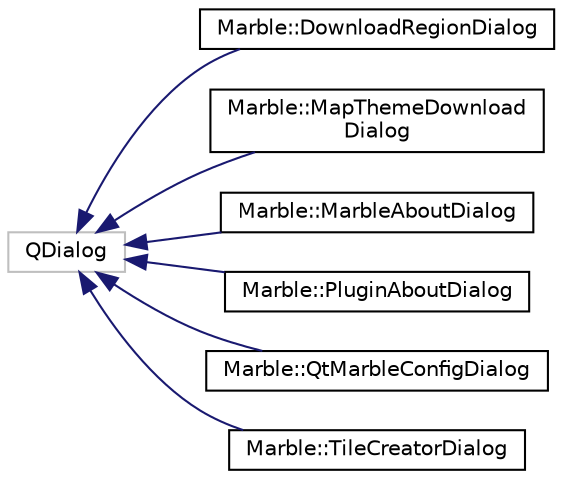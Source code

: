 digraph "Graphical Class Hierarchy"
{
  edge [fontname="Helvetica",fontsize="10",labelfontname="Helvetica",labelfontsize="10"];
  node [fontname="Helvetica",fontsize="10",shape=record];
  rankdir="LR";
  Node1 [label="QDialog",height=0.2,width=0.4,color="grey75", fillcolor="white", style="filled"];
  Node1 -> Node2 [dir="back",color="midnightblue",fontsize="10",style="solid",fontname="Helvetica"];
  Node2 [label="Marble::DownloadRegionDialog",height=0.2,width=0.4,color="black", fillcolor="white", style="filled",URL="$class_marble_1_1_download_region_dialog.html"];
  Node1 -> Node3 [dir="back",color="midnightblue",fontsize="10",style="solid",fontname="Helvetica"];
  Node3 [label="Marble::MapThemeDownload\lDialog",height=0.2,width=0.4,color="black", fillcolor="white", style="filled",URL="$class_marble_1_1_map_theme_download_dialog.html"];
  Node1 -> Node4 [dir="back",color="midnightblue",fontsize="10",style="solid",fontname="Helvetica"];
  Node4 [label="Marble::MarbleAboutDialog",height=0.2,width=0.4,color="black", fillcolor="white", style="filled",URL="$class_marble_1_1_marble_about_dialog.html"];
  Node1 -> Node5 [dir="back",color="midnightblue",fontsize="10",style="solid",fontname="Helvetica"];
  Node5 [label="Marble::PluginAboutDialog",height=0.2,width=0.4,color="black", fillcolor="white", style="filled",URL="$class_marble_1_1_plugin_about_dialog.html"];
  Node1 -> Node6 [dir="back",color="midnightblue",fontsize="10",style="solid",fontname="Helvetica"];
  Node6 [label="Marble::QtMarbleConfigDialog",height=0.2,width=0.4,color="black", fillcolor="white", style="filled",URL="$class_marble_1_1_qt_marble_config_dialog.html"];
  Node1 -> Node7 [dir="back",color="midnightblue",fontsize="10",style="solid",fontname="Helvetica"];
  Node7 [label="Marble::TileCreatorDialog",height=0.2,width=0.4,color="black", fillcolor="white", style="filled",URL="$class_marble_1_1_tile_creator_dialog.html"];
}
